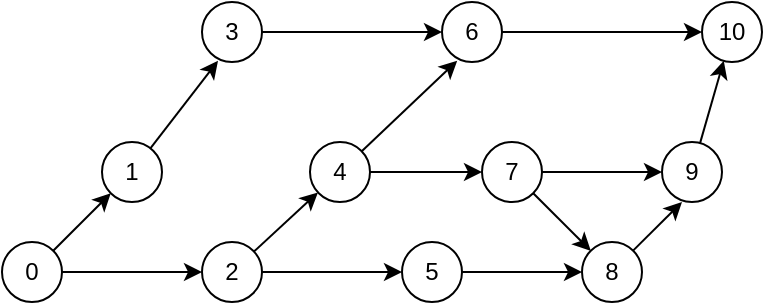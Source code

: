 <mxfile version="14.8.4" type="github">
  <diagram id="NEBiTBJ2l7Bz_ii22s3Z" name="Page-1">
    <mxGraphModel dx="544" dy="321" grid="1" gridSize="10" guides="1" tooltips="1" connect="1" arrows="1" fold="1" page="1" pageScale="1" pageWidth="827" pageHeight="1169" math="0" shadow="0">
      <root>
        <mxCell id="0" />
        <mxCell id="1" parent="0" />
        <mxCell id="8vXOLHCGzvZwmSVNUH3z-12" style="edgeStyle=none;rounded=0;orthogonalLoop=1;jettySize=auto;html=1;entryX=0;entryY=1;entryDx=0;entryDy=0;" edge="1" parent="1" source="8vXOLHCGzvZwmSVNUH3z-1" target="8vXOLHCGzvZwmSVNUH3z-2">
          <mxGeometry relative="1" as="geometry" />
        </mxCell>
        <mxCell id="8vXOLHCGzvZwmSVNUH3z-13" style="edgeStyle=none;rounded=0;orthogonalLoop=1;jettySize=auto;html=1;entryX=0;entryY=0.5;entryDx=0;entryDy=0;" edge="1" parent="1" source="8vXOLHCGzvZwmSVNUH3z-1" target="8vXOLHCGzvZwmSVNUH3z-3">
          <mxGeometry relative="1" as="geometry" />
        </mxCell>
        <mxCell id="8vXOLHCGzvZwmSVNUH3z-1" value="0" style="ellipse;whiteSpace=wrap;html=1;aspect=fixed;" vertex="1" parent="1">
          <mxGeometry x="260" y="450" width="30" height="30" as="geometry" />
        </mxCell>
        <mxCell id="8vXOLHCGzvZwmSVNUH3z-17" style="edgeStyle=none;rounded=0;orthogonalLoop=1;jettySize=auto;html=1;entryX=0.267;entryY=0.98;entryDx=0;entryDy=0;entryPerimeter=0;" edge="1" parent="1" source="8vXOLHCGzvZwmSVNUH3z-2" target="8vXOLHCGzvZwmSVNUH3z-4">
          <mxGeometry relative="1" as="geometry" />
        </mxCell>
        <mxCell id="8vXOLHCGzvZwmSVNUH3z-2" value="1" style="ellipse;whiteSpace=wrap;html=1;aspect=fixed;" vertex="1" parent="1">
          <mxGeometry x="310" y="400" width="30" height="30" as="geometry" />
        </mxCell>
        <mxCell id="8vXOLHCGzvZwmSVNUH3z-14" style="edgeStyle=none;rounded=0;orthogonalLoop=1;jettySize=auto;html=1;entryX=0;entryY=0.5;entryDx=0;entryDy=0;" edge="1" parent="1" source="8vXOLHCGzvZwmSVNUH3z-3" target="8vXOLHCGzvZwmSVNUH3z-6">
          <mxGeometry relative="1" as="geometry" />
        </mxCell>
        <mxCell id="8vXOLHCGzvZwmSVNUH3z-16" style="edgeStyle=none;rounded=0;orthogonalLoop=1;jettySize=auto;html=1;" edge="1" parent="1" source="8vXOLHCGzvZwmSVNUH3z-3" target="8vXOLHCGzvZwmSVNUH3z-5">
          <mxGeometry relative="1" as="geometry" />
        </mxCell>
        <mxCell id="8vXOLHCGzvZwmSVNUH3z-3" value="2" style="ellipse;whiteSpace=wrap;html=1;aspect=fixed;" vertex="1" parent="1">
          <mxGeometry x="360" y="450" width="30" height="30" as="geometry" />
        </mxCell>
        <mxCell id="8vXOLHCGzvZwmSVNUH3z-18" style="edgeStyle=none;rounded=0;orthogonalLoop=1;jettySize=auto;html=1;entryX=0;entryY=0.5;entryDx=0;entryDy=0;" edge="1" parent="1" source="8vXOLHCGzvZwmSVNUH3z-4" target="8vXOLHCGzvZwmSVNUH3z-7">
          <mxGeometry relative="1" as="geometry" />
        </mxCell>
        <mxCell id="8vXOLHCGzvZwmSVNUH3z-4" value="3" style="ellipse;whiteSpace=wrap;html=1;aspect=fixed;" vertex="1" parent="1">
          <mxGeometry x="360" y="330" width="30" height="30" as="geometry" />
        </mxCell>
        <mxCell id="8vXOLHCGzvZwmSVNUH3z-19" style="edgeStyle=none;rounded=0;orthogonalLoop=1;jettySize=auto;html=1;entryX=0.253;entryY=0.98;entryDx=0;entryDy=0;entryPerimeter=0;" edge="1" parent="1" source="8vXOLHCGzvZwmSVNUH3z-5" target="8vXOLHCGzvZwmSVNUH3z-7">
          <mxGeometry relative="1" as="geometry" />
        </mxCell>
        <mxCell id="8vXOLHCGzvZwmSVNUH3z-21" style="edgeStyle=none;rounded=0;orthogonalLoop=1;jettySize=auto;html=1;" edge="1" parent="1" source="8vXOLHCGzvZwmSVNUH3z-5" target="8vXOLHCGzvZwmSVNUH3z-8">
          <mxGeometry relative="1" as="geometry" />
        </mxCell>
        <mxCell id="8vXOLHCGzvZwmSVNUH3z-5" value="4" style="ellipse;whiteSpace=wrap;html=1;aspect=fixed;" vertex="1" parent="1">
          <mxGeometry x="414" y="400" width="30" height="30" as="geometry" />
        </mxCell>
        <mxCell id="8vXOLHCGzvZwmSVNUH3z-15" style="edgeStyle=none;rounded=0;orthogonalLoop=1;jettySize=auto;html=1;" edge="1" parent="1" source="8vXOLHCGzvZwmSVNUH3z-6" target="8vXOLHCGzvZwmSVNUH3z-9">
          <mxGeometry relative="1" as="geometry" />
        </mxCell>
        <mxCell id="8vXOLHCGzvZwmSVNUH3z-6" value="5" style="ellipse;whiteSpace=wrap;html=1;aspect=fixed;" vertex="1" parent="1">
          <mxGeometry x="460" y="450" width="30" height="30" as="geometry" />
        </mxCell>
        <mxCell id="8vXOLHCGzvZwmSVNUH3z-20" style="edgeStyle=none;rounded=0;orthogonalLoop=1;jettySize=auto;html=1;entryX=0;entryY=0.5;entryDx=0;entryDy=0;" edge="1" parent="1" source="8vXOLHCGzvZwmSVNUH3z-7" target="8vXOLHCGzvZwmSVNUH3z-11">
          <mxGeometry relative="1" as="geometry" />
        </mxCell>
        <mxCell id="8vXOLHCGzvZwmSVNUH3z-7" value="6" style="ellipse;whiteSpace=wrap;html=1;aspect=fixed;" vertex="1" parent="1">
          <mxGeometry x="480" y="330" width="30" height="30" as="geometry" />
        </mxCell>
        <mxCell id="8vXOLHCGzvZwmSVNUH3z-22" style="edgeStyle=none;rounded=0;orthogonalLoop=1;jettySize=auto;html=1;entryX=0;entryY=0.5;entryDx=0;entryDy=0;" edge="1" parent="1" source="8vXOLHCGzvZwmSVNUH3z-8" target="8vXOLHCGzvZwmSVNUH3z-10">
          <mxGeometry relative="1" as="geometry" />
        </mxCell>
        <mxCell id="8vXOLHCGzvZwmSVNUH3z-23" style="edgeStyle=none;rounded=0;orthogonalLoop=1;jettySize=auto;html=1;entryX=0;entryY=0;entryDx=0;entryDy=0;" edge="1" parent="1" source="8vXOLHCGzvZwmSVNUH3z-8" target="8vXOLHCGzvZwmSVNUH3z-9">
          <mxGeometry relative="1" as="geometry" />
        </mxCell>
        <mxCell id="8vXOLHCGzvZwmSVNUH3z-8" value="7" style="ellipse;whiteSpace=wrap;html=1;aspect=fixed;" vertex="1" parent="1">
          <mxGeometry x="500" y="400" width="30" height="30" as="geometry" />
        </mxCell>
        <mxCell id="8vXOLHCGzvZwmSVNUH3z-24" style="edgeStyle=none;rounded=0;orthogonalLoop=1;jettySize=auto;html=1;entryX=0.333;entryY=1;entryDx=0;entryDy=0;entryPerimeter=0;" edge="1" parent="1" source="8vXOLHCGzvZwmSVNUH3z-9" target="8vXOLHCGzvZwmSVNUH3z-10">
          <mxGeometry relative="1" as="geometry" />
        </mxCell>
        <mxCell id="8vXOLHCGzvZwmSVNUH3z-9" value="8" style="ellipse;whiteSpace=wrap;html=1;aspect=fixed;" vertex="1" parent="1">
          <mxGeometry x="550" y="450" width="30" height="30" as="geometry" />
        </mxCell>
        <mxCell id="8vXOLHCGzvZwmSVNUH3z-26" style="edgeStyle=none;rounded=0;orthogonalLoop=1;jettySize=auto;html=1;" edge="1" parent="1" source="8vXOLHCGzvZwmSVNUH3z-10" target="8vXOLHCGzvZwmSVNUH3z-11">
          <mxGeometry relative="1" as="geometry" />
        </mxCell>
        <mxCell id="8vXOLHCGzvZwmSVNUH3z-10" value="9" style="ellipse;whiteSpace=wrap;html=1;aspect=fixed;" vertex="1" parent="1">
          <mxGeometry x="590" y="400" width="30" height="30" as="geometry" />
        </mxCell>
        <mxCell id="8vXOLHCGzvZwmSVNUH3z-11" value="10" style="ellipse;whiteSpace=wrap;html=1;aspect=fixed;" vertex="1" parent="1">
          <mxGeometry x="610" y="330" width="30" height="30" as="geometry" />
        </mxCell>
      </root>
    </mxGraphModel>
  </diagram>
</mxfile>
